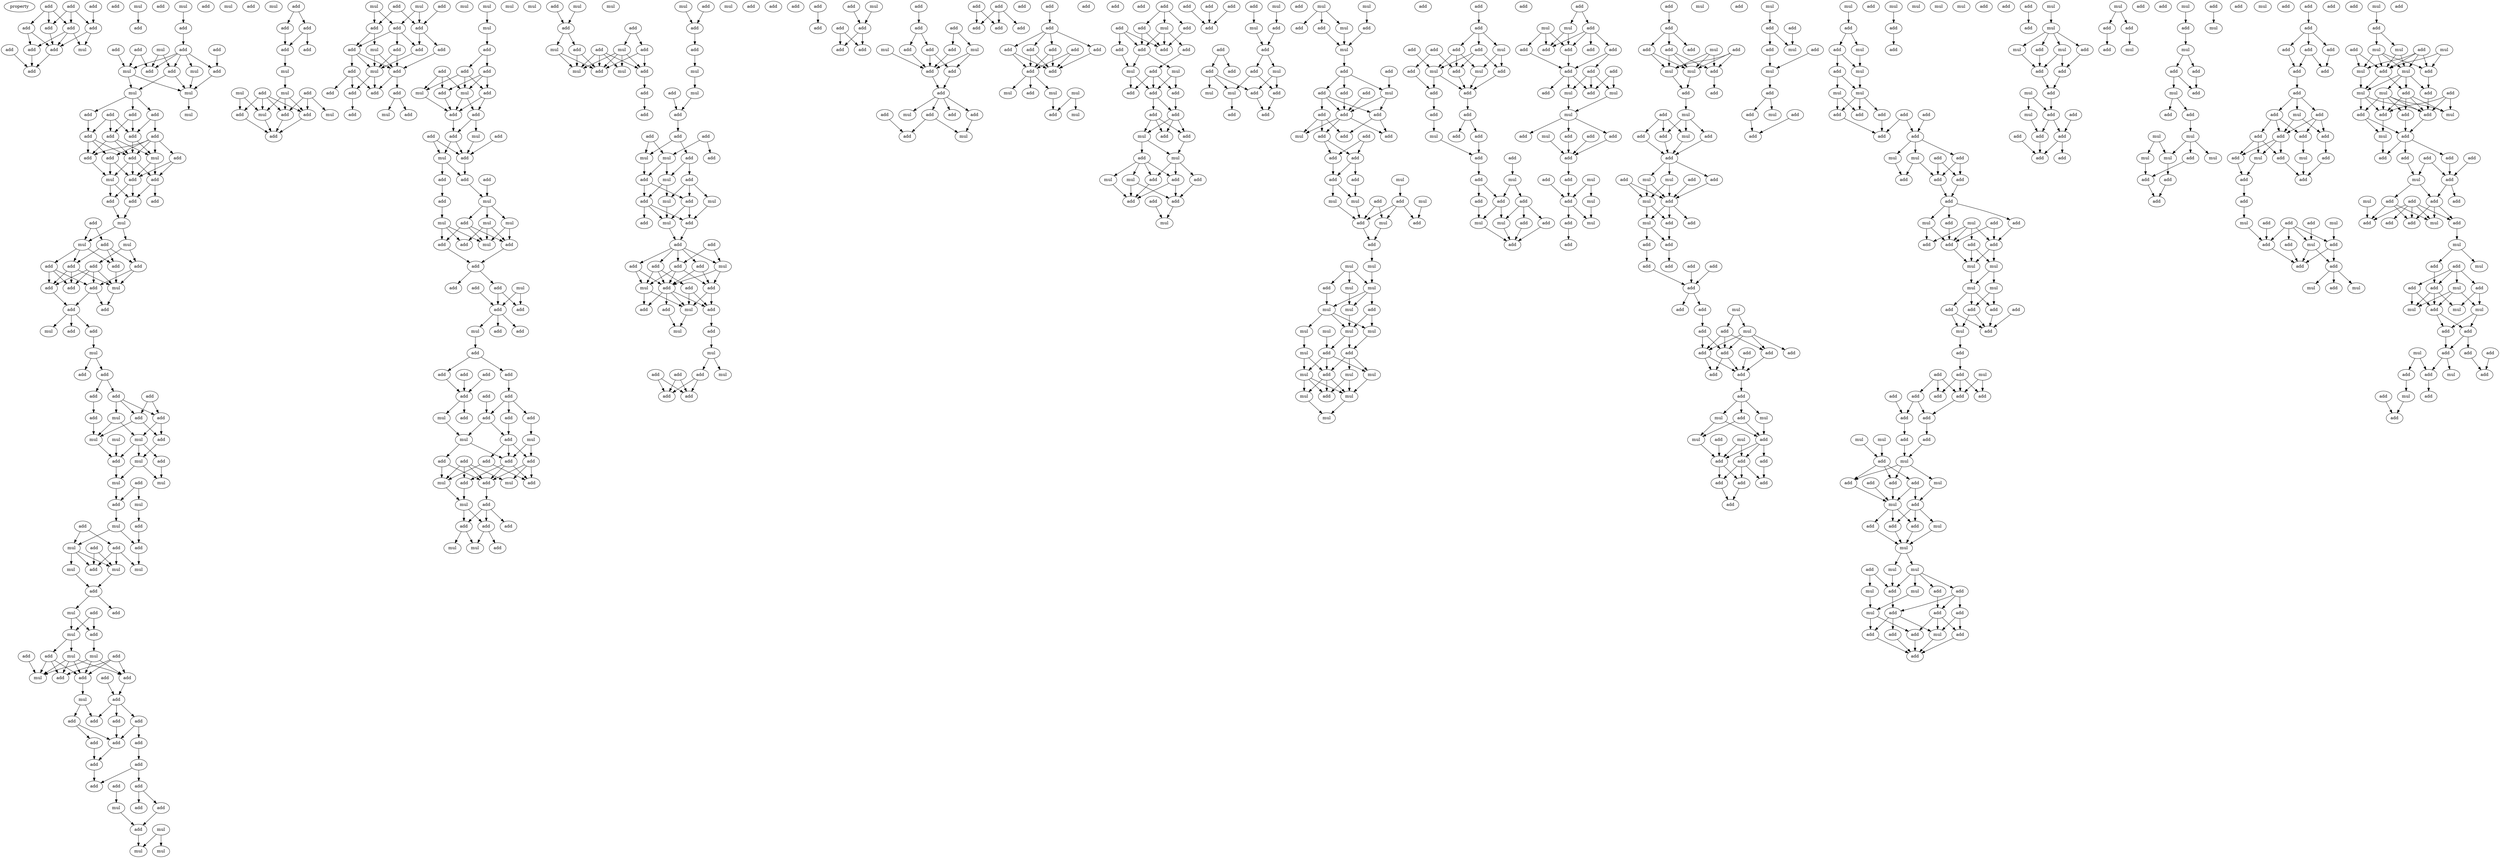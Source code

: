 digraph {
    node [fontcolor=black]
    property [mul=2,lf=1.7]
    0 [ label = add ];
    1 [ label = add ];
    2 [ label = add ];
    3 [ label = add ];
    4 [ label = add ];
    5 [ label = add ];
    6 [ label = add ];
    7 [ label = add ];
    8 [ label = add ];
    9 [ label = add ];
    10 [ label = mul ];
    11 [ label = add ];
    12 [ label = add ];
    13 [ label = mul ];
    14 [ label = add ];
    15 [ label = mul ];
    16 [ label = add ];
    17 [ label = add ];
    18 [ label = add ];
    19 [ label = add ];
    20 [ label = mul ];
    21 [ label = add ];
    22 [ label = add ];
    23 [ label = add ];
    24 [ label = add ];
    25 [ label = add ];
    26 [ label = mul ];
    27 [ label = add ];
    28 [ label = mul ];
    29 [ label = mul ];
    30 [ label = mul ];
    31 [ label = add ];
    32 [ label = mul ];
    33 [ label = add ];
    34 [ label = add ];
    35 [ label = add ];
    36 [ label = add ];
    37 [ label = add ];
    38 [ label = add ];
    39 [ label = add ];
    40 [ label = add ];
    41 [ label = add ];
    42 [ label = mul ];
    43 [ label = add ];
    44 [ label = add ];
    45 [ label = add ];
    46 [ label = add ];
    47 [ label = mul ];
    48 [ label = add ];
    49 [ label = add ];
    50 [ label = add ];
    51 [ label = mul ];
    52 [ label = add ];
    53 [ label = mul ];
    54 [ label = add ];
    55 [ label = mul ];
    56 [ label = add ];
    57 [ label = add ];
    58 [ label = add ];
    59 [ label = add ];
    60 [ label = add ];
    61 [ label = add ];
    62 [ label = add ];
    63 [ label = add ];
    64 [ label = mul ];
    65 [ label = add ];
    66 [ label = add ];
    67 [ label = mul ];
    68 [ label = add ];
    69 [ label = add ];
    70 [ label = mul ];
    71 [ label = add ];
    72 [ label = mul ];
    73 [ label = add ];
    74 [ label = add ];
    75 [ label = add ];
    76 [ label = add ];
    77 [ label = add ];
    78 [ label = mul ];
    79 [ label = add ];
    80 [ label = add ];
    81 [ label = add ];
    82 [ label = mul ];
    83 [ label = add ];
    84 [ label = mul ];
    85 [ label = mul ];
    86 [ label = add ];
    87 [ label = add ];
    88 [ label = mul ];
    89 [ label = mul ];
    90 [ label = mul ];
    91 [ label = add ];
    92 [ label = add ];
    93 [ label = mul ];
    94 [ label = add ];
    95 [ label = add ];
    96 [ label = mul ];
    97 [ label = add ];
    98 [ label = mul ];
    99 [ label = add ];
    100 [ label = add ];
    101 [ label = mul ];
    102 [ label = add ];
    103 [ label = mul ];
    104 [ label = mul ];
    105 [ label = add ];
    106 [ label = mul ];
    107 [ label = add ];
    108 [ label = add ];
    109 [ label = mul ];
    110 [ label = add ];
    111 [ label = mul ];
    112 [ label = add ];
    113 [ label = add ];
    114 [ label = add ];
    115 [ label = mul ];
    116 [ label = mul ];
    117 [ label = add ];
    118 [ label = mul ];
    119 [ label = add ];
    120 [ label = add ];
    121 [ label = add ];
    122 [ label = add ];
    123 [ label = mul ];
    124 [ label = add ];
    125 [ label = add ];
    126 [ label = add ];
    127 [ label = add ];
    128 [ label = add ];
    129 [ label = add ];
    130 [ label = add ];
    131 [ label = add ];
    132 [ label = add ];
    133 [ label = add ];
    134 [ label = add ];
    135 [ label = add ];
    136 [ label = add ];
    137 [ label = mul ];
    138 [ label = add ];
    139 [ label = mul ];
    140 [ label = add ];
    141 [ label = add ];
    142 [ label = mul ];
    143 [ label = mul ];
    144 [ label = add ];
    145 [ label = add ];
    146 [ label = add ];
    147 [ label = add ];
    148 [ label = mul ];
    149 [ label = mul ];
    150 [ label = add ];
    151 [ label = mul ];
    152 [ label = add ];
    153 [ label = mul ];
    154 [ label = add ];
    155 [ label = add ];
    156 [ label = add ];
    157 [ label = mul ];
    158 [ label = add ];
    159 [ label = mul ];
    160 [ label = mul ];
    161 [ label = add ];
    162 [ label = add ];
    163 [ label = mul ];
    164 [ label = add ];
    165 [ label = add ];
    166 [ label = add ];
    167 [ label = add ];
    168 [ label = add ];
    169 [ label = add ];
    170 [ label = mul ];
    171 [ label = add ];
    172 [ label = add ];
    173 [ label = mul ];
    174 [ label = add ];
    175 [ label = add ];
    176 [ label = add ];
    177 [ label = add ];
    178 [ label = add ];
    179 [ label = mul ];
    180 [ label = add ];
    181 [ label = mul ];
    182 [ label = add ];
    183 [ label = mul ];
    184 [ label = add ];
    185 [ label = add ];
    186 [ label = add ];
    187 [ label = add ];
    188 [ label = add ];
    189 [ label = mul ];
    190 [ label = add ];
    191 [ label = mul ];
    192 [ label = add ];
    193 [ label = add ];
    194 [ label = add ];
    195 [ label = add ];
    196 [ label = mul ];
    197 [ label = add ];
    198 [ label = mul ];
    199 [ label = add ];
    200 [ label = add ];
    201 [ label = add ];
    202 [ label = add ];
    203 [ label = mul ];
    204 [ label = add ];
    205 [ label = add ];
    206 [ label = mul ];
    207 [ label = mul ];
    208 [ label = mul ];
    209 [ label = add ];
    210 [ label = add ];
    211 [ label = mul ];
    212 [ label = add ];
    213 [ label = mul ];
    214 [ label = add ];
    215 [ label = add ];
    216 [ label = add ];
    217 [ label = mul ];
    218 [ label = add ];
    219 [ label = add ];
    220 [ label = add ];
    221 [ label = mul ];
    222 [ label = add ];
    223 [ label = add ];
    224 [ label = add ];
    225 [ label = mul ];
    226 [ label = add ];
    227 [ label = add ];
    228 [ label = add ];
    229 [ label = add ];
    230 [ label = add ];
    231 [ label = add ];
    232 [ label = add ];
    233 [ label = add ];
    234 [ label = add ];
    235 [ label = add ];
    236 [ label = mul ];
    237 [ label = add ];
    238 [ label = mul ];
    239 [ label = add ];
    240 [ label = mul ];
    241 [ label = add ];
    242 [ label = add ];
    243 [ label = add ];
    244 [ label = add ];
    245 [ label = add ];
    246 [ label = add ];
    247 [ label = add ];
    248 [ label = add ];
    249 [ label = mul ];
    250 [ label = mul ];
    251 [ label = mul ];
    252 [ label = add ];
    253 [ label = add ];
    254 [ label = add ];
    255 [ label = add ];
    256 [ label = mul ];
    257 [ label = mul ];
    258 [ label = add ];
    259 [ label = add ];
    260 [ label = mul ];
    261 [ label = add ];
    262 [ label = add ];
    263 [ label = mul ];
    264 [ label = add ];
    265 [ label = add ];
    266 [ label = mul ];
    267 [ label = add ];
    268 [ label = mul ];
    269 [ label = add ];
    270 [ label = mul ];
    271 [ label = mul ];
    272 [ label = add ];
    273 [ label = add ];
    274 [ label = add ];
    275 [ label = mul ];
    276 [ label = add ];
    277 [ label = add ];
    278 [ label = mul ];
    279 [ label = add ];
    280 [ label = mul ];
    281 [ label = add ];
    282 [ label = add ];
    283 [ label = add ];
    284 [ label = mul ];
    285 [ label = add ];
    286 [ label = add ];
    287 [ label = add ];
    288 [ label = add ];
    289 [ label = add ];
    290 [ label = mul ];
    291 [ label = add ];
    292 [ label = mul ];
    293 [ label = mul ];
    294 [ label = add ];
    295 [ label = add ];
    296 [ label = mul ];
    297 [ label = add ];
    298 [ label = mul ];
    299 [ label = add ];
    300 [ label = add ];
    301 [ label = add ];
    302 [ label = mul ];
    303 [ label = add ];
    304 [ label = add ];
    305 [ label = add ];
    306 [ label = mul ];
    307 [ label = add ];
    308 [ label = add ];
    309 [ label = add ];
    310 [ label = add ];
    311 [ label = add ];
    312 [ label = mul ];
    313 [ label = add ];
    314 [ label = add ];
    315 [ label = add ];
    316 [ label = add ];
    317 [ label = mul ];
    318 [ label = add ];
    319 [ label = mul ];
    320 [ label = add ];
    321 [ label = mul ];
    322 [ label = add ];
    323 [ label = add ];
    324 [ label = mul ];
    325 [ label = add ];
    326 [ label = add ];
    327 [ label = add ];
    328 [ label = add ];
    329 [ label = add ];
    330 [ label = add ];
    331 [ label = mul ];
    332 [ label = add ];
    333 [ label = add ];
    334 [ label = add ];
    335 [ label = add ];
    336 [ label = add ];
    337 [ label = add ];
    338 [ label = add ];
    339 [ label = mul ];
    340 [ label = mul ];
    341 [ label = add ];
    342 [ label = add ];
    343 [ label = add ];
    344 [ label = add ];
    345 [ label = add ];
    346 [ label = add ];
    347 [ label = add ];
    348 [ label = add ];
    349 [ label = add ];
    350 [ label = add ];
    351 [ label = mul ];
    352 [ label = mul ];
    353 [ label = add ];
    354 [ label = add ];
    355 [ label = add ];
    356 [ label = add ];
    357 [ label = add ];
    358 [ label = add ];
    359 [ label = add ];
    360 [ label = add ];
    361 [ label = add ];
    362 [ label = add ];
    363 [ label = add ];
    364 [ label = add ];
    365 [ label = add ];
    366 [ label = add ];
    367 [ label = add ];
    368 [ label = add ];
    369 [ label = mul ];
    370 [ label = add ];
    371 [ label = mul ];
    372 [ label = mul ];
    373 [ label = add ];
    374 [ label = mul ];
    375 [ label = add ];
    376 [ label = add ];
    377 [ label = add ];
    378 [ label = add ];
    379 [ label = add ];
    380 [ label = add ];
    381 [ label = add ];
    382 [ label = mul ];
    383 [ label = add ];
    384 [ label = add ];
    385 [ label = add ];
    386 [ label = add ];
    387 [ label = mul ];
    388 [ label = add ];
    389 [ label = mul ];
    390 [ label = add ];
    391 [ label = add ];
    392 [ label = add ];
    393 [ label = add ];
    394 [ label = add ];
    395 [ label = add ];
    396 [ label = add ];
    397 [ label = mul ];
    398 [ label = mul ];
    399 [ label = add ];
    400 [ label = mul ];
    401 [ label = add ];
    402 [ label = mul ];
    403 [ label = add ];
    404 [ label = add ];
    405 [ label = add ];
    406 [ label = add ];
    407 [ label = add ];
    408 [ label = mul ];
    409 [ label = add ];
    410 [ label = add ];
    411 [ label = add ];
    412 [ label = add ];
    413 [ label = mul ];
    414 [ label = add ];
    415 [ label = mul ];
    416 [ label = add ];
    417 [ label = add ];
    418 [ label = add ];
    419 [ label = add ];
    420 [ label = add ];
    421 [ label = add ];
    422 [ label = add ];
    423 [ label = mul ];
    424 [ label = mul ];
    425 [ label = mul ];
    426 [ label = add ];
    427 [ label = add ];
    428 [ label = add ];
    429 [ label = add ];
    430 [ label = mul ];
    431 [ label = mul ];
    432 [ label = add ];
    433 [ label = add ];
    434 [ label = add ];
    435 [ label = mul ];
    436 [ label = mul ];
    437 [ label = add ];
    438 [ label = add ];
    439 [ label = add ];
    440 [ label = add ];
    441 [ label = mul ];
    442 [ label = add ];
    443 [ label = add ];
    444 [ label = add ];
    445 [ label = add ];
    446 [ label = add ];
    447 [ label = add ];
    448 [ label = add ];
    449 [ label = add ];
    450 [ label = mul ];
    451 [ label = add ];
    452 [ label = add ];
    453 [ label = mul ];
    454 [ label = add ];
    455 [ label = add ];
    456 [ label = mul ];
    457 [ label = add ];
    458 [ label = mul ];
    459 [ label = add ];
    460 [ label = mul ];
    461 [ label = add ];
    462 [ label = add ];
    463 [ label = mul ];
    464 [ label = add ];
    465 [ label = mul ];
    466 [ label = mul ];
    467 [ label = add ];
    468 [ label = mul ];
    469 [ label = mul ];
    470 [ label = add ];
    471 [ label = mul ];
    472 [ label = mul ];
    473 [ label = mul ];
    474 [ label = mul ];
    475 [ label = mul ];
    476 [ label = mul ];
    477 [ label = add ];
    478 [ label = mul ];
    479 [ label = add ];
    480 [ label = add ];
    481 [ label = mul ];
    482 [ label = mul ];
    483 [ label = mul ];
    484 [ label = add ];
    485 [ label = mul ];
    486 [ label = mul ];
    487 [ label = add ];
    488 [ label = mul ];
    489 [ label = add ];
    490 [ label = add ];
    491 [ label = add ];
    492 [ label = mul ];
    493 [ label = add ];
    494 [ label = add ];
    495 [ label = add ];
    496 [ label = add ];
    497 [ label = mul ];
    498 [ label = add ];
    499 [ label = mul ];
    500 [ label = add ];
    501 [ label = add ];
    502 [ label = add ];
    503 [ label = add ];
    504 [ label = add ];
    505 [ label = add ];
    506 [ label = mul ];
    507 [ label = add ];
    508 [ label = add ];
    509 [ label = add ];
    510 [ label = add ];
    511 [ label = add ];
    512 [ label = mul ];
    513 [ label = add ];
    514 [ label = add ];
    515 [ label = add ];
    516 [ label = mul ];
    517 [ label = add ];
    518 [ label = add ];
    519 [ label = mul ];
    520 [ label = add ];
    521 [ label = add ];
    522 [ label = mul ];
    523 [ label = add ];
    524 [ label = mul ];
    525 [ label = add ];
    526 [ label = add ];
    527 [ label = add ];
    528 [ label = add ];
    529 [ label = add ];
    530 [ label = add ];
    531 [ label = add ];
    532 [ label = add ];
    533 [ label = mul ];
    534 [ label = add ];
    535 [ label = mul ];
    536 [ label = add ];
    537 [ label = mul ];
    538 [ label = mul ];
    539 [ label = add ];
    540 [ label = add ];
    541 [ label = add ];
    542 [ label = add ];
    543 [ label = add ];
    544 [ label = mul ];
    545 [ label = add ];
    546 [ label = add ];
    547 [ label = mul ];
    548 [ label = add ];
    549 [ label = add ];
    550 [ label = mul ];
    551 [ label = add ];
    552 [ label = add ];
    553 [ label = add ];
    554 [ label = add ];
    555 [ label = add ];
    556 [ label = mul ];
    557 [ label = add ];
    558 [ label = add ];
    559 [ label = add ];
    560 [ label = mul ];
    561 [ label = mul ];
    562 [ label = add ];
    563 [ label = add ];
    564 [ label = add ];
    565 [ label = mul ];
    566 [ label = add ];
    567 [ label = add ];
    568 [ label = add ];
    569 [ label = mul ];
    570 [ label = add ];
    571 [ label = add ];
    572 [ label = add ];
    573 [ label = add ];
    574 [ label = mul ];
    575 [ label = mul ];
    576 [ label = mul ];
    577 [ label = add ];
    578 [ label = mul ];
    579 [ label = add ];
    580 [ label = mul ];
    581 [ label = add ];
    582 [ label = add ];
    583 [ label = add ];
    584 [ label = add ];
    585 [ label = add ];
    586 [ label = add ];
    587 [ label = add ];
    588 [ label = add ];
    589 [ label = add ];
    590 [ label = add ];
    591 [ label = mul ];
    592 [ label = add ];
    593 [ label = add ];
    594 [ label = mul ];
    595 [ label = add ];
    596 [ label = add ];
    597 [ label = add ];
    598 [ label = add ];
    599 [ label = add ];
    600 [ label = add ];
    601 [ label = add ];
    602 [ label = add ];
    603 [ label = add ];
    604 [ label = mul ];
    605 [ label = add ];
    606 [ label = mul ];
    607 [ label = add ];
    608 [ label = mul ];
    609 [ label = mul ];
    610 [ label = add ];
    611 [ label = add ];
    612 [ label = add ];
    613 [ label = add ];
    614 [ label = add ];
    615 [ label = add ];
    616 [ label = add ];
    617 [ label = add ];
    618 [ label = mul ];
    619 [ label = add ];
    620 [ label = add ];
    621 [ label = add ];
    622 [ label = mul ];
    623 [ label = add ];
    624 [ label = mul ];
    625 [ label = add ];
    626 [ label = add ];
    627 [ label = mul ];
    628 [ label = mul ];
    629 [ label = add ];
    630 [ label = add ];
    631 [ label = add ];
    632 [ label = mul ];
    633 [ label = add ];
    634 [ label = add ];
    635 [ label = mul ];
    636 [ label = mul ];
    637 [ label = mul ];
    638 [ label = add ];
    639 [ label = add ];
    640 [ label = add ];
    641 [ label = add ];
    642 [ label = add ];
    643 [ label = add ];
    644 [ label = add ];
    645 [ label = add ];
    646 [ label = mul ];
    647 [ label = add ];
    648 [ label = add ];
    649 [ label = mul ];
    650 [ label = add ];
    651 [ label = add ];
    652 [ label = add ];
    653 [ label = add ];
    654 [ label = add ];
    655 [ label = add ];
    656 [ label = mul ];
    657 [ label = add ];
    658 [ label = mul ];
    659 [ label = add ];
    660 [ label = add ];
    661 [ label = add ];
    662 [ label = add ];
    663 [ label = mul ];
    664 [ label = mul ];
    665 [ label = mul ];
    666 [ label = mul ];
    667 [ label = add ];
    668 [ label = add ];
    669 [ label = add ];
    670 [ label = add ];
    671 [ label = mul ];
    672 [ label = add ];
    673 [ label = add ];
    674 [ label = add ];
    675 [ label = mul ];
    676 [ label = add ];
    677 [ label = add ];
    678 [ label = add ];
    679 [ label = add ];
    680 [ label = add ];
    681 [ label = add ];
    682 [ label = add ];
    683 [ label = add ];
    684 [ label = add ];
    685 [ label = mul ];
    686 [ label = add ];
    687 [ label = mul ];
    688 [ label = add ];
    689 [ label = mul ];
    690 [ label = add ];
    691 [ label = add ];
    692 [ label = add ];
    693 [ label = mul ];
    694 [ label = add ];
    695 [ label = add ];
    696 [ label = mul ];
    697 [ label = add ];
    698 [ label = add ];
    699 [ label = add ];
    700 [ label = mul ];
    701 [ label = mul ];
    702 [ label = mul ];
    703 [ label = mul ];
    704 [ label = add ];
    705 [ label = mul ];
    706 [ label = mul ];
    707 [ label = add ];
    708 [ label = add ];
    709 [ label = add ];
    710 [ label = mul ];
    711 [ label = add ];
    712 [ label = add ];
    713 [ label = add ];
    714 [ label = add ];
    715 [ label = add ];
    716 [ label = add ];
    717 [ label = add ];
    718 [ label = mul ];
    719 [ label = add ];
    720 [ label = mul ];
    721 [ label = mul ];
    722 [ label = add ];
    723 [ label = mul ];
    724 [ label = mul ];
    725 [ label = add ];
    726 [ label = add ];
    727 [ label = add ];
    728 [ label = add ];
    729 [ label = add ];
    730 [ label = mul ];
    731 [ label = mul ];
    732 [ label = mul ];
    733 [ label = mul ];
    734 [ label = add ];
    735 [ label = add ];
    736 [ label = add ];
    737 [ label = add ];
    738 [ label = mul ];
    739 [ label = add ];
    740 [ label = mul ];
    741 [ label = add ];
    742 [ label = add ];
    743 [ label = add ];
    744 [ label = add ];
    745 [ label = add ];
    746 [ label = add ];
    747 [ label = add ];
    748 [ label = mul ];
    749 [ label = add ];
    750 [ label = add ];
    751 [ label = add ];
    752 [ label = add ];
    753 [ label = add ];
    754 [ label = mul ];
    755 [ label = mul ];
    756 [ label = add ];
    757 [ label = mul ];
    758 [ label = add ];
    759 [ label = add ];
    760 [ label = add ];
    761 [ label = mul ];
    762 [ label = add ];
    763 [ label = mul ];
    764 [ label = add ];
    765 [ label = add ];
    766 [ label = mul ];
    767 [ label = mul ];
    768 [ label = mul ];
    769 [ label = add ];
    770 [ label = mul ];
    771 [ label = mul ];
    772 [ label = add ];
    773 [ label = add ];
    774 [ label = add ];
    775 [ label = add ];
    776 [ label = mul ];
    777 [ label = add ];
    778 [ label = add ];
    779 [ label = add ];
    780 [ label = add ];
    781 [ label = add ];
    782 [ label = add ];
    783 [ label = add ];
    784 [ label = add ];
    785 [ label = add ];
    786 [ label = add ];
    787 [ label = mul ];
    788 [ label = add ];
    789 [ label = add ];
    790 [ label = add ];
    791 [ label = add ];
    792 [ label = add ];
    793 [ label = add ];
    794 [ label = add ];
    795 [ label = mul ];
    796 [ label = add ];
    797 [ label = mul ];
    798 [ label = add ];
    799 [ label = add ];
    800 [ label = add ];
    801 [ label = add ];
    802 [ label = add ];
    803 [ label = add ];
    804 [ label = mul ];
    805 [ label = add ];
    806 [ label = mul ];
    807 [ label = add ];
    808 [ label = add ];
    809 [ label = add ];
    810 [ label = mul ];
    811 [ label = add ];
    812 [ label = add ];
    813 [ label = add ];
    814 [ label = mul ];
    815 [ label = add ];
    816 [ label = mul ];
    817 [ label = mul ];
    818 [ label = add ];
    819 [ label = mul ];
    820 [ label = mul ];
    821 [ label = add ];
    822 [ label = mul ];
    823 [ label = add ];
    824 [ label = add ];
    825 [ label = mul ];
    826 [ label = mul ];
    827 [ label = add ];
    828 [ label = add ];
    829 [ label = add ];
    830 [ label = mul ];
    831 [ label = mul ];
    832 [ label = add ];
    833 [ label = add ];
    834 [ label = add ];
    835 [ label = mul ];
    836 [ label = add ];
    837 [ label = add ];
    838 [ label = add ];
    839 [ label = mul ];
    840 [ label = add ];
    841 [ label = add ];
    842 [ label = add ];
    843 [ label = add ];
    844 [ label = add ];
    845 [ label = mul ];
    846 [ label = add ];
    847 [ label = add ];
    848 [ label = mul ];
    849 [ label = add ];
    850 [ label = add ];
    851 [ label = add ];
    852 [ label = add ];
    853 [ label = add ];
    854 [ label = add ];
    855 [ label = mul ];
    856 [ label = add ];
    857 [ label = add ];
    858 [ label = mul ];
    859 [ label = add ];
    860 [ label = mul ];
    861 [ label = add ];
    862 [ label = add ];
    863 [ label = add ];
    864 [ label = add ];
    865 [ label = mul ];
    866 [ label = mul ];
    867 [ label = mul ];
    868 [ label = add ];
    869 [ label = mul ];
    870 [ label = add ];
    871 [ label = add ];
    872 [ label = mul ];
    873 [ label = add ];
    874 [ label = add ];
    875 [ label = add ];
    876 [ label = add ];
    877 [ label = add ];
    878 [ label = add ];
    879 [ label = mul ];
    880 [ label = add ];
    881 [ label = mul ];
    882 [ label = add ];
    883 [ label = add ];
    0 -> 4 [ name = 0 ];
    0 -> 5 [ name = 1 ];
    0 -> 6 [ name = 2 ];
    1 -> 5 [ name = 3 ];
    2 -> 4 [ name = 4 ];
    2 -> 6 [ name = 5 ];
    2 -> 7 [ name = 6 ];
    4 -> 11 [ name = 7 ];
    5 -> 10 [ name = 8 ];
    5 -> 11 [ name = 9 ];
    6 -> 9 [ name = 10 ];
    6 -> 10 [ name = 11 ];
    6 -> 11 [ name = 12 ];
    7 -> 9 [ name = 13 ];
    7 -> 11 [ name = 14 ];
    8 -> 12 [ name = 15 ];
    9 -> 12 [ name = 16 ];
    11 -> 12 [ name = 17 ];
    13 -> 17 [ name = 18 ];
    15 -> 18 [ name = 19 ];
    18 -> 19 [ name = 20 ];
    19 -> 24 [ name = 21 ];
    19 -> 25 [ name = 22 ];
    19 -> 26 [ name = 23 ];
    19 -> 27 [ name = 24 ];
    19 -> 28 [ name = 25 ];
    20 -> 24 [ name = 26 ];
    20 -> 27 [ name = 27 ];
    21 -> 25 [ name = 28 ];
    22 -> 27 [ name = 29 ];
    22 -> 28 [ name = 30 ];
    23 -> 28 [ name = 31 ];
    24 -> 29 [ name = 32 ];
    24 -> 30 [ name = 33 ];
    25 -> 30 [ name = 34 ];
    26 -> 30 [ name = 35 ];
    28 -> 29 [ name = 36 ];
    28 -> 30 [ name = 37 ];
    29 -> 33 [ name = 38 ];
    29 -> 34 [ name = 39 ];
    29 -> 35 [ name = 40 ];
    30 -> 32 [ name = 41 ];
    31 -> 36 [ name = 42 ];
    31 -> 38 [ name = 43 ];
    31 -> 39 [ name = 44 ];
    33 -> 36 [ name = 45 ];
    33 -> 38 [ name = 46 ];
    34 -> 39 [ name = 47 ];
    35 -> 36 [ name = 48 ];
    35 -> 37 [ name = 49 ];
    36 -> 41 [ name = 50 ];
    36 -> 42 [ name = 51 ];
    37 -> 40 [ name = 52 ];
    37 -> 41 [ name = 53 ];
    37 -> 42 [ name = 54 ];
    37 -> 43 [ name = 55 ];
    37 -> 44 [ name = 56 ];
    38 -> 40 [ name = 57 ];
    38 -> 41 [ name = 58 ];
    38 -> 42 [ name = 59 ];
    39 -> 40 [ name = 60 ];
    39 -> 41 [ name = 61 ];
    39 -> 43 [ name = 62 ];
    40 -> 47 [ name = 63 ];
    41 -> 45 [ name = 64 ];
    41 -> 46 [ name = 65 ];
    41 -> 47 [ name = 66 ];
    42 -> 45 [ name = 67 ];
    42 -> 46 [ name = 68 ];
    43 -> 46 [ name = 69 ];
    43 -> 47 [ name = 70 ];
    44 -> 45 [ name = 71 ];
    44 -> 46 [ name = 72 ];
    45 -> 48 [ name = 73 ];
    45 -> 49 [ name = 74 ];
    46 -> 48 [ name = 75 ];
    46 -> 50 [ name = 76 ];
    47 -> 48 [ name = 77 ];
    47 -> 50 [ name = 78 ];
    48 -> 51 [ name = 79 ];
    50 -> 51 [ name = 80 ];
    51 -> 53 [ name = 81 ];
    51 -> 55 [ name = 82 ];
    52 -> 54 [ name = 83 ];
    52 -> 55 [ name = 84 ];
    53 -> 56 [ name = 85 ];
    53 -> 60 [ name = 86 ];
    54 -> 57 [ name = 87 ];
    54 -> 58 [ name = 88 ];
    54 -> 60 [ name = 89 ];
    55 -> 57 [ name = 90 ];
    55 -> 58 [ name = 91 ];
    55 -> 59 [ name = 92 ];
    56 -> 61 [ name = 93 ];
    56 -> 62 [ name = 94 ];
    56 -> 63 [ name = 95 ];
    56 -> 64 [ name = 96 ];
    57 -> 64 [ name = 97 ];
    58 -> 61 [ name = 98 ];
    58 -> 62 [ name = 99 ];
    58 -> 64 [ name = 100 ];
    59 -> 61 [ name = 101 ];
    59 -> 62 [ name = 102 ];
    59 -> 63 [ name = 103 ];
    60 -> 63 [ name = 104 ];
    60 -> 64 [ name = 105 ];
    61 -> 66 [ name = 106 ];
    63 -> 65 [ name = 107 ];
    63 -> 66 [ name = 108 ];
    64 -> 65 [ name = 109 ];
    66 -> 67 [ name = 110 ];
    66 -> 68 [ name = 111 ];
    66 -> 69 [ name = 112 ];
    69 -> 72 [ name = 113 ];
    72 -> 73 [ name = 114 ];
    72 -> 74 [ name = 115 ];
    74 -> 76 [ name = 116 ];
    74 -> 77 [ name = 117 ];
    75 -> 79 [ name = 118 ];
    75 -> 80 [ name = 119 ];
    76 -> 81 [ name = 120 ];
    77 -> 78 [ name = 121 ];
    77 -> 79 [ name = 122 ];
    77 -> 80 [ name = 123 ];
    78 -> 82 [ name = 124 ];
    78 -> 85 [ name = 125 ];
    79 -> 82 [ name = 126 ];
    79 -> 83 [ name = 127 ];
    80 -> 83 [ name = 128 ];
    80 -> 85 [ name = 129 ];
    81 -> 82 [ name = 130 ];
    82 -> 87 [ name = 131 ];
    83 -> 88 [ name = 132 ];
    84 -> 87 [ name = 133 ];
    85 -> 86 [ name = 134 ];
    85 -> 87 [ name = 135 ];
    85 -> 88 [ name = 136 ];
    86 -> 90 [ name = 137 ];
    87 -> 89 [ name = 138 ];
    88 -> 89 [ name = 139 ];
    88 -> 90 [ name = 140 ];
    89 -> 92 [ name = 141 ];
    91 -> 92 [ name = 142 ];
    91 -> 93 [ name = 143 ];
    92 -> 96 [ name = 144 ];
    93 -> 94 [ name = 145 ];
    94 -> 99 [ name = 146 ];
    95 -> 97 [ name = 147 ];
    95 -> 98 [ name = 148 ];
    96 -> 98 [ name = 149 ];
    96 -> 99 [ name = 150 ];
    97 -> 102 [ name = 151 ];
    97 -> 103 [ name = 152 ];
    97 -> 104 [ name = 153 ];
    98 -> 101 [ name = 154 ];
    98 -> 102 [ name = 155 ];
    98 -> 104 [ name = 156 ];
    99 -> 103 [ name = 157 ];
    100 -> 102 [ name = 158 ];
    100 -> 104 [ name = 159 ];
    101 -> 105 [ name = 160 ];
    104 -> 105 [ name = 161 ];
    105 -> 106 [ name = 162 ];
    105 -> 107 [ name = 163 ];
    106 -> 110 [ name = 164 ];
    106 -> 111 [ name = 165 ];
    108 -> 110 [ name = 166 ];
    108 -> 111 [ name = 167 ];
    110 -> 116 [ name = 168 ];
    111 -> 112 [ name = 169 ];
    111 -> 115 [ name = 170 ];
    112 -> 118 [ name = 171 ];
    112 -> 119 [ name = 172 ];
    112 -> 121 [ name = 173 ];
    113 -> 119 [ name = 174 ];
    113 -> 120 [ name = 175 ];
    113 -> 121 [ name = 176 ];
    114 -> 118 [ name = 177 ];
    115 -> 118 [ name = 178 ];
    115 -> 119 [ name = 179 ];
    115 -> 120 [ name = 180 ];
    115 -> 121 [ name = 181 ];
    116 -> 118 [ name = 182 ];
    116 -> 120 [ name = 183 ];
    116 -> 121 [ name = 184 ];
    117 -> 122 [ name = 185 ];
    120 -> 122 [ name = 186 ];
    121 -> 123 [ name = 187 ];
    122 -> 124 [ name = 188 ];
    122 -> 125 [ name = 189 ];
    122 -> 127 [ name = 190 ];
    123 -> 124 [ name = 191 ];
    123 -> 126 [ name = 192 ];
    125 -> 128 [ name = 193 ];
    125 -> 129 [ name = 194 ];
    126 -> 128 [ name = 195 ];
    126 -> 130 [ name = 196 ];
    127 -> 128 [ name = 197 ];
    128 -> 132 [ name = 198 ];
    129 -> 131 [ name = 199 ];
    130 -> 132 [ name = 200 ];
    131 -> 134 [ name = 201 ];
    131 -> 135 [ name = 202 ];
    132 -> 134 [ name = 203 ];
    133 -> 137 [ name = 204 ];
    135 -> 136 [ name = 205 ];
    135 -> 138 [ name = 206 ];
    137 -> 140 [ name = 207 ];
    138 -> 140 [ name = 208 ];
    139 -> 142 [ name = 209 ];
    139 -> 143 [ name = 210 ];
    140 -> 143 [ name = 211 ];
    141 -> 144 [ name = 212 ];
    141 -> 145 [ name = 213 ];
    144 -> 146 [ name = 214 ];
    145 -> 146 [ name = 215 ];
    145 -> 147 [ name = 216 ];
    146 -> 148 [ name = 217 ];
    148 -> 149 [ name = 218 ];
    149 -> 153 [ name = 219 ];
    149 -> 155 [ name = 220 ];
    149 -> 156 [ name = 221 ];
    150 -> 153 [ name = 222 ];
    150 -> 154 [ name = 223 ];
    150 -> 155 [ name = 224 ];
    150 -> 156 [ name = 225 ];
    151 -> 153 [ name = 226 ];
    151 -> 154 [ name = 227 ];
    152 -> 155 [ name = 228 ];
    152 -> 156 [ name = 229 ];
    152 -> 157 [ name = 230 ];
    153 -> 158 [ name = 231 ];
    154 -> 158 [ name = 232 ];
    155 -> 158 [ name = 233 ];
    156 -> 158 [ name = 234 ];
    159 -> 164 [ name = 235 ];
    159 -> 166 [ name = 236 ];
    161 -> 166 [ name = 237 ];
    162 -> 165 [ name = 238 ];
    162 -> 166 [ name = 239 ];
    163 -> 164 [ name = 240 ];
    163 -> 165 [ name = 241 ];
    164 -> 168 [ name = 242 ];
    164 -> 169 [ name = 243 ];
    164 -> 171 [ name = 244 ];
    165 -> 169 [ name = 245 ];
    165 -> 170 [ name = 246 ];
    166 -> 167 [ name = 247 ];
    166 -> 168 [ name = 248 ];
    167 -> 174 [ name = 249 ];
    168 -> 173 [ name = 250 ];
    169 -> 172 [ name = 251 ];
    169 -> 173 [ name = 252 ];
    169 -> 174 [ name = 253 ];
    170 -> 173 [ name = 254 ];
    170 -> 174 [ name = 255 ];
    171 -> 173 [ name = 256 ];
    171 -> 174 [ name = 257 ];
    172 -> 175 [ name = 258 ];
    172 -> 176 [ name = 259 ];
    172 -> 177 [ name = 260 ];
    173 -> 176 [ name = 261 ];
    173 -> 177 [ name = 262 ];
    174 -> 177 [ name = 263 ];
    174 -> 178 [ name = 264 ];
    176 -> 180 [ name = 265 ];
    178 -> 179 [ name = 266 ];
    178 -> 182 [ name = 267 ];
    181 -> 183 [ name = 268 ];
    183 -> 184 [ name = 269 ];
    184 -> 185 [ name = 270 ];
    184 -> 186 [ name = 271 ];
    185 -> 188 [ name = 272 ];
    185 -> 189 [ name = 273 ];
    185 -> 191 [ name = 274 ];
    186 -> 188 [ name = 275 ];
    186 -> 189 [ name = 276 ];
    186 -> 190 [ name = 277 ];
    187 -> 189 [ name = 278 ];
    187 -> 190 [ name = 279 ];
    187 -> 191 [ name = 280 ];
    188 -> 192 [ name = 281 ];
    188 -> 193 [ name = 282 ];
    189 -> 192 [ name = 283 ];
    189 -> 193 [ name = 284 ];
    190 -> 192 [ name = 285 ];
    191 -> 192 [ name = 286 ];
    192 -> 197 [ name = 287 ];
    193 -> 196 [ name = 288 ];
    193 -> 197 [ name = 289 ];
    194 -> 199 [ name = 290 ];
    195 -> 198 [ name = 291 ];
    195 -> 199 [ name = 292 ];
    196 -> 199 [ name = 293 ];
    197 -> 198 [ name = 294 ];
    197 -> 199 [ name = 295 ];
    198 -> 201 [ name = 296 ];
    198 -> 202 [ name = 297 ];
    199 -> 202 [ name = 298 ];
    200 -> 203 [ name = 299 ];
    201 -> 204 [ name = 300 ];
    202 -> 203 [ name = 301 ];
    203 -> 205 [ name = 302 ];
    203 -> 206 [ name = 303 ];
    203 -> 207 [ name = 304 ];
    204 -> 208 [ name = 305 ];
    205 -> 209 [ name = 306 ];
    205 -> 211 [ name = 307 ];
    205 -> 212 [ name = 308 ];
    206 -> 209 [ name = 309 ];
    206 -> 211 [ name = 310 ];
    207 -> 209 [ name = 311 ];
    207 -> 210 [ name = 312 ];
    207 -> 211 [ name = 313 ];
    208 -> 210 [ name = 314 ];
    208 -> 211 [ name = 315 ];
    208 -> 212 [ name = 316 ];
    209 -> 214 [ name = 317 ];
    212 -> 214 [ name = 318 ];
    214 -> 216 [ name = 319 ];
    214 -> 218 [ name = 320 ];
    215 -> 219 [ name = 321 ];
    217 -> 219 [ name = 322 ];
    217 -> 220 [ name = 323 ];
    218 -> 219 [ name = 324 ];
    218 -> 220 [ name = 325 ];
    219 -> 221 [ name = 326 ];
    219 -> 222 [ name = 327 ];
    219 -> 223 [ name = 328 ];
    221 -> 224 [ name = 329 ];
    224 -> 226 [ name = 330 ];
    224 -> 229 [ name = 331 ];
    226 -> 230 [ name = 332 ];
    227 -> 230 [ name = 333 ];
    228 -> 230 [ name = 334 ];
    229 -> 232 [ name = 335 ];
    230 -> 235 [ name = 336 ];
    230 -> 236 [ name = 337 ];
    231 -> 233 [ name = 338 ];
    232 -> 233 [ name = 339 ];
    232 -> 234 [ name = 340 ];
    232 -> 237 [ name = 341 ];
    233 -> 239 [ name = 342 ];
    233 -> 240 [ name = 343 ];
    234 -> 239 [ name = 344 ];
    236 -> 240 [ name = 345 ];
    237 -> 238 [ name = 346 ];
    238 -> 241 [ name = 347 ];
    238 -> 245 [ name = 348 ];
    239 -> 241 [ name = 349 ];
    239 -> 242 [ name = 350 ];
    239 -> 245 [ name = 351 ];
    240 -> 241 [ name = 352 ];
    240 -> 243 [ name = 353 ];
    241 -> 246 [ name = 354 ];
    241 -> 247 [ name = 355 ];
    241 -> 248 [ name = 356 ];
    242 -> 246 [ name = 357 ];
    242 -> 249 [ name = 358 ];
    243 -> 247 [ name = 359 ];
    243 -> 249 [ name = 360 ];
    244 -> 247 [ name = 361 ];
    244 -> 248 [ name = 362 ];
    244 -> 249 [ name = 363 ];
    244 -> 250 [ name = 364 ];
    245 -> 246 [ name = 365 ];
    245 -> 247 [ name = 366 ];
    245 -> 250 [ name = 367 ];
    247 -> 252 [ name = 368 ];
    248 -> 251 [ name = 369 ];
    249 -> 251 [ name = 370 ];
    251 -> 253 [ name = 371 ];
    251 -> 254 [ name = 372 ];
    252 -> 253 [ name = 373 ];
    252 -> 254 [ name = 374 ];
    252 -> 255 [ name = 375 ];
    253 -> 256 [ name = 376 ];
    253 -> 257 [ name = 377 ];
    254 -> 256 [ name = 378 ];
    254 -> 258 [ name = 379 ];
    259 -> 261 [ name = 380 ];
    260 -> 261 [ name = 381 ];
    261 -> 263 [ name = 382 ];
    261 -> 267 [ name = 383 ];
    262 -> 264 [ name = 384 ];
    262 -> 266 [ name = 385 ];
    263 -> 268 [ name = 386 ];
    263 -> 269 [ name = 387 ];
    264 -> 269 [ name = 388 ];
    264 -> 272 [ name = 389 ];
    265 -> 268 [ name = 390 ];
    265 -> 269 [ name = 391 ];
    265 -> 271 [ name = 392 ];
    265 -> 272 [ name = 393 ];
    266 -> 268 [ name = 394 ];
    266 -> 269 [ name = 395 ];
    266 -> 271 [ name = 396 ];
    266 -> 272 [ name = 397 ];
    267 -> 268 [ name = 398 ];
    267 -> 269 [ name = 399 ];
    272 -> 273 [ name = 400 ];
    273 -> 274 [ name = 401 ];
    275 -> 277 [ name = 402 ];
    276 -> 277 [ name = 403 ];
    277 -> 279 [ name = 404 ];
    279 -> 280 [ name = 405 ];
    280 -> 284 [ name = 406 ];
    281 -> 285 [ name = 407 ];
    284 -> 285 [ name = 408 ];
    285 -> 287 [ name = 409 ];
    286 -> 289 [ name = 410 ];
    286 -> 292 [ name = 411 ];
    287 -> 290 [ name = 412 ];
    287 -> 291 [ name = 413 ];
    288 -> 290 [ name = 414 ];
    288 -> 292 [ name = 415 ];
    290 -> 294 [ name = 416 ];
    291 -> 293 [ name = 417 ];
    291 -> 295 [ name = 418 ];
    292 -> 293 [ name = 419 ];
    292 -> 294 [ name = 420 ];
    293 -> 296 [ name = 421 ];
    293 -> 299 [ name = 422 ];
    294 -> 297 [ name = 423 ];
    294 -> 299 [ name = 424 ];
    295 -> 296 [ name = 425 ];
    295 -> 297 [ name = 426 ];
    295 -> 298 [ name = 427 ];
    296 -> 302 [ name = 428 ];
    297 -> 301 [ name = 429 ];
    297 -> 302 [ name = 430 ];
    298 -> 301 [ name = 431 ];
    299 -> 300 [ name = 432 ];
    299 -> 301 [ name = 433 ];
    299 -> 302 [ name = 434 ];
    301 -> 304 [ name = 435 ];
    302 -> 304 [ name = 436 ];
    303 -> 306 [ name = 437 ];
    303 -> 308 [ name = 438 ];
    304 -> 305 [ name = 439 ];
    304 -> 306 [ name = 440 ];
    304 -> 307 [ name = 441 ];
    304 -> 308 [ name = 442 ];
    304 -> 309 [ name = 443 ];
    305 -> 311 [ name = 444 ];
    305 -> 312 [ name = 445 ];
    306 -> 310 [ name = 446 ];
    306 -> 311 [ name = 447 ];
    307 -> 310 [ name = 448 ];
    307 -> 311 [ name = 449 ];
    308 -> 310 [ name = 450 ];
    308 -> 311 [ name = 451 ];
    308 -> 312 [ name = 452 ];
    309 -> 311 [ name = 453 ];
    309 -> 312 [ name = 454 ];
    309 -> 313 [ name = 455 ];
    310 -> 314 [ name = 456 ];
    310 -> 317 [ name = 457 ];
    311 -> 314 [ name = 458 ];
    311 -> 315 [ name = 459 ];
    311 -> 317 [ name = 460 ];
    311 -> 318 [ name = 461 ];
    312 -> 315 [ name = 462 ];
    312 -> 317 [ name = 463 ];
    313 -> 314 [ name = 464 ];
    313 -> 317 [ name = 465 ];
    314 -> 320 [ name = 466 ];
    317 -> 319 [ name = 467 ];
    318 -> 319 [ name = 468 ];
    320 -> 321 [ name = 469 ];
    321 -> 322 [ name = 470 ];
    321 -> 324 [ name = 471 ];
    322 -> 326 [ name = 472 ];
    322 -> 327 [ name = 473 ];
    323 -> 326 [ name = 474 ];
    323 -> 327 [ name = 475 ];
    325 -> 326 [ name = 476 ];
    325 -> 327 [ name = 477 ];
    328 -> 329 [ name = 478 ];
    330 -> 333 [ name = 479 ];
    331 -> 333 [ name = 480 ];
    332 -> 334 [ name = 481 ];
    332 -> 335 [ name = 482 ];
    333 -> 334 [ name = 483 ];
    333 -> 335 [ name = 484 ];
    336 -> 337 [ name = 485 ];
    337 -> 341 [ name = 486 ];
    337 -> 343 [ name = 487 ];
    338 -> 340 [ name = 488 ];
    338 -> 342 [ name = 489 ];
    339 -> 344 [ name = 490 ];
    340 -> 344 [ name = 491 ];
    340 -> 345 [ name = 492 ];
    341 -> 344 [ name = 493 ];
    342 -> 344 [ name = 494 ];
    343 -> 344 [ name = 495 ];
    343 -> 345 [ name = 496 ];
    344 -> 346 [ name = 497 ];
    345 -> 346 [ name = 498 ];
    346 -> 347 [ name = 499 ];
    346 -> 349 [ name = 500 ];
    346 -> 350 [ name = 501 ];
    346 -> 351 [ name = 502 ];
    347 -> 352 [ name = 503 ];
    347 -> 353 [ name = 504 ];
    348 -> 353 [ name = 505 ];
    349 -> 352 [ name = 506 ];
    354 -> 356 [ name = 507 ];
    354 -> 357 [ name = 508 ];
    355 -> 356 [ name = 509 ];
    355 -> 357 [ name = 510 ];
    355 -> 360 [ name = 511 ];
    359 -> 361 [ name = 512 ];
    361 -> 363 [ name = 513 ];
    361 -> 364 [ name = 514 ];
    361 -> 365 [ name = 515 ];
    361 -> 366 [ name = 516 ];
    362 -> 367 [ name = 517 ];
    362 -> 368 [ name = 518 ];
    363 -> 367 [ name = 519 ];
    363 -> 368 [ name = 520 ];
    364 -> 367 [ name = 521 ];
    364 -> 368 [ name = 522 ];
    365 -> 367 [ name = 523 ];
    366 -> 367 [ name = 524 ];
    366 -> 368 [ name = 525 ];
    368 -> 369 [ name = 526 ];
    368 -> 370 [ name = 527 ];
    368 -> 372 [ name = 528 ];
    371 -> 374 [ name = 529 ];
    371 -> 375 [ name = 530 ];
    372 -> 375 [ name = 531 ];
    378 -> 379 [ name = 532 ];
    378 -> 381 [ name = 533 ];
    378 -> 382 [ name = 534 ];
    379 -> 385 [ name = 535 ];
    380 -> 384 [ name = 536 ];
    380 -> 385 [ name = 537 ];
    380 -> 386 [ name = 538 ];
    381 -> 385 [ name = 539 ];
    381 -> 386 [ name = 540 ];
    382 -> 383 [ name = 541 ];
    382 -> 385 [ name = 542 ];
    382 -> 386 [ name = 543 ];
    383 -> 388 [ name = 544 ];
    384 -> 389 [ name = 545 ];
    386 -> 387 [ name = 546 ];
    386 -> 389 [ name = 547 ];
    387 -> 391 [ name = 548 ];
    387 -> 392 [ name = 549 ];
    388 -> 390 [ name = 550 ];
    388 -> 391 [ name = 551 ];
    388 -> 392 [ name = 552 ];
    389 -> 390 [ name = 553 ];
    389 -> 392 [ name = 554 ];
    391 -> 393 [ name = 555 ];
    392 -> 393 [ name = 556 ];
    392 -> 394 [ name = 557 ];
    393 -> 395 [ name = 558 ];
    393 -> 396 [ name = 559 ];
    393 -> 397 [ name = 560 ];
    394 -> 395 [ name = 561 ];
    394 -> 396 [ name = 562 ];
    394 -> 397 [ name = 563 ];
    395 -> 398 [ name = 564 ];
    397 -> 398 [ name = 565 ];
    397 -> 399 [ name = 566 ];
    398 -> 401 [ name = 567 ];
    398 -> 403 [ name = 568 ];
    398 -> 404 [ name = 569 ];
    399 -> 400 [ name = 570 ];
    399 -> 401 [ name = 571 ];
    399 -> 402 [ name = 572 ];
    399 -> 404 [ name = 573 ];
    400 -> 406 [ name = 574 ];
    401 -> 406 [ name = 575 ];
    402 -> 405 [ name = 576 ];
    402 -> 406 [ name = 577 ];
    403 -> 405 [ name = 578 ];
    404 -> 405 [ name = 579 ];
    404 -> 406 [ name = 580 ];
    405 -> 408 [ name = 581 ];
    407 -> 408 [ name = 582 ];
    409 -> 412 [ name = 583 ];
    410 -> 412 [ name = 584 ];
    411 -> 412 [ name = 585 ];
    413 -> 417 [ name = 586 ];
    414 -> 415 [ name = 587 ];
    415 -> 418 [ name = 588 ];
    417 -> 418 [ name = 589 ];
    418 -> 422 [ name = 590 ];
    418 -> 423 [ name = 591 ];
    419 -> 420 [ name = 592 ];
    419 -> 421 [ name = 593 ];
    420 -> 424 [ name = 594 ];
    420 -> 425 [ name = 595 ];
    420 -> 426 [ name = 596 ];
    422 -> 424 [ name = 597 ];
    422 -> 427 [ name = 598 ];
    423 -> 426 [ name = 599 ];
    423 -> 427 [ name = 600 ];
    424 -> 429 [ name = 601 ];
    426 -> 428 [ name = 602 ];
    427 -> 428 [ name = 603 ];
    430 -> 433 [ name = 604 ];
    431 -> 432 [ name = 605 ];
    431 -> 434 [ name = 606 ];
    431 -> 435 [ name = 607 ];
    433 -> 436 [ name = 608 ];
    434 -> 436 [ name = 609 ];
    435 -> 436 [ name = 610 ];
    436 -> 437 [ name = 611 ];
    437 -> 439 [ name = 612 ];
    437 -> 441 [ name = 613 ];
    437 -> 442 [ name = 614 ];
    438 -> 441 [ name = 615 ];
    439 -> 445 [ name = 616 ];
    440 -> 445 [ name = 617 ];
    441 -> 444 [ name = 618 ];
    441 -> 445 [ name = 619 ];
    442 -> 443 [ name = 620 ];
    442 -> 444 [ name = 621 ];
    442 -> 445 [ name = 622 ];
    443 -> 446 [ name = 623 ];
    443 -> 447 [ name = 624 ];
    443 -> 450 [ name = 625 ];
    444 -> 446 [ name = 626 ];
    444 -> 448 [ name = 627 ];
    445 -> 447 [ name = 628 ];
    445 -> 448 [ name = 629 ];
    445 -> 450 [ name = 630 ];
    447 -> 451 [ name = 631 ];
    447 -> 452 [ name = 632 ];
    449 -> 451 [ name = 633 ];
    449 -> 452 [ name = 634 ];
    451 -> 454 [ name = 635 ];
    451 -> 455 [ name = 636 ];
    452 -> 455 [ name = 637 ];
    453 -> 457 [ name = 638 ];
    454 -> 456 [ name = 639 ];
    455 -> 456 [ name = 640 ];
    455 -> 460 [ name = 641 ];
    456 -> 462 [ name = 642 ];
    457 -> 461 [ name = 643 ];
    457 -> 462 [ name = 644 ];
    457 -> 463 [ name = 645 ];
    458 -> 461 [ name = 646 ];
    459 -> 462 [ name = 647 ];
    459 -> 463 [ name = 648 ];
    460 -> 462 [ name = 649 ];
    462 -> 464 [ name = 650 ];
    463 -> 464 [ name = 651 ];
    464 -> 465 [ name = 652 ];
    465 -> 468 [ name = 653 ];
    466 -> 467 [ name = 654 ];
    466 -> 468 [ name = 655 ];
    466 -> 469 [ name = 656 ];
    467 -> 471 [ name = 657 ];
    468 -> 470 [ name = 658 ];
    468 -> 471 [ name = 659 ];
    468 -> 472 [ name = 660 ];
    469 -> 472 [ name = 661 ];
    470 -> 473 [ name = 662 ];
    470 -> 474 [ name = 663 ];
    471 -> 473 [ name = 664 ];
    471 -> 474 [ name = 665 ];
    471 -> 475 [ name = 666 ];
    472 -> 473 [ name = 667 ];
    473 -> 479 [ name = 668 ];
    473 -> 480 [ name = 669 ];
    474 -> 480 [ name = 670 ];
    475 -> 478 [ name = 671 ];
    476 -> 479 [ name = 672 ];
    478 -> 481 [ name = 673 ];
    478 -> 484 [ name = 674 ];
    479 -> 481 [ name = 675 ];
    479 -> 482 [ name = 676 ];
    479 -> 484 [ name = 677 ];
    480 -> 482 [ name = 678 ];
    480 -> 483 [ name = 679 ];
    480 -> 484 [ name = 680 ];
    481 -> 485 [ name = 681 ];
    481 -> 486 [ name = 682 ];
    481 -> 487 [ name = 683 ];
    482 -> 486 [ name = 684 ];
    483 -> 486 [ name = 685 ];
    483 -> 487 [ name = 686 ];
    484 -> 485 [ name = 687 ];
    484 -> 486 [ name = 688 ];
    484 -> 487 [ name = 689 ];
    485 -> 488 [ name = 690 ];
    486 -> 488 [ name = 691 ];
    489 -> 490 [ name = 692 ];
    490 -> 492 [ name = 693 ];
    490 -> 494 [ name = 694 ];
    490 -> 495 [ name = 695 ];
    492 -> 497 [ name = 696 ];
    492 -> 498 [ name = 697 ];
    493 -> 499 [ name = 698 ];
    494 -> 498 [ name = 699 ];
    494 -> 499 [ name = 700 ];
    494 -> 501 [ name = 701 ];
    495 -> 497 [ name = 702 ];
    495 -> 499 [ name = 703 ];
    495 -> 501 [ name = 704 ];
    496 -> 500 [ name = 705 ];
    496 -> 501 [ name = 706 ];
    497 -> 502 [ name = 707 ];
    498 -> 502 [ name = 708 ];
    499 -> 502 [ name = 709 ];
    499 -> 503 [ name = 710 ];
    500 -> 503 [ name = 711 ];
    501 -> 502 [ name = 712 ];
    502 -> 504 [ name = 713 ];
    503 -> 505 [ name = 714 ];
    504 -> 507 [ name = 715 ];
    504 -> 508 [ name = 716 ];
    505 -> 506 [ name = 717 ];
    506 -> 509 [ name = 718 ];
    507 -> 509 [ name = 719 ];
    509 -> 511 [ name = 720 ];
    510 -> 512 [ name = 721 ];
    511 -> 513 [ name = 722 ];
    511 -> 514 [ name = 723 ];
    512 -> 514 [ name = 724 ];
    512 -> 515 [ name = 725 ];
    513 -> 516 [ name = 726 ];
    514 -> 516 [ name = 727 ];
    514 -> 519 [ name = 728 ];
    515 -> 517 [ name = 729 ];
    515 -> 518 [ name = 730 ];
    515 -> 519 [ name = 731 ];
    516 -> 520 [ name = 732 ];
    517 -> 520 [ name = 733 ];
    518 -> 520 [ name = 734 ];
    519 -> 520 [ name = 735 ];
    521 -> 523 [ name = 736 ];
    521 -> 524 [ name = 737 ];
    522 -> 525 [ name = 738 ];
    522 -> 526 [ name = 739 ];
    522 -> 527 [ name = 740 ];
    523 -> 526 [ name = 741 ];
    523 -> 527 [ name = 742 ];
    523 -> 528 [ name = 743 ];
    523 -> 529 [ name = 744 ];
    524 -> 526 [ name = 745 ];
    524 -> 527 [ name = 746 ];
    525 -> 530 [ name = 747 ];
    526 -> 530 [ name = 748 ];
    529 -> 530 [ name = 749 ];
    529 -> 532 [ name = 750 ];
    530 -> 533 [ name = 751 ];
    530 -> 534 [ name = 752 ];
    530 -> 536 [ name = 753 ];
    531 -> 534 [ name = 754 ];
    531 -> 535 [ name = 755 ];
    532 -> 533 [ name = 756 ];
    532 -> 534 [ name = 757 ];
    532 -> 535 [ name = 758 ];
    533 -> 537 [ name = 759 ];
    535 -> 537 [ name = 760 ];
    537 -> 540 [ name = 761 ];
    537 -> 541 [ name = 762 ];
    537 -> 542 [ name = 763 ];
    538 -> 543 [ name = 764 ];
    539 -> 543 [ name = 765 ];
    540 -> 543 [ name = 766 ];
    542 -> 543 [ name = 767 ];
    543 -> 545 [ name = 768 ];
    544 -> 547 [ name = 769 ];
    544 -> 548 [ name = 770 ];
    545 -> 548 [ name = 771 ];
    546 -> 548 [ name = 772 ];
    547 -> 550 [ name = 773 ];
    548 -> 549 [ name = 774 ];
    548 -> 550 [ name = 775 ];
    549 -> 551 [ name = 776 ];
    552 -> 553 [ name = 777 ];
    553 -> 554 [ name = 778 ];
    553 -> 557 [ name = 779 ];
    553 -> 558 [ name = 780 ];
    554 -> 559 [ name = 781 ];
    554 -> 560 [ name = 782 ];
    554 -> 561 [ name = 783 ];
    555 -> 559 [ name = 784 ];
    555 -> 560 [ name = 785 ];
    555 -> 561 [ name = 786 ];
    556 -> 559 [ name = 787 ];
    556 -> 560 [ name = 788 ];
    556 -> 561 [ name = 789 ];
    557 -> 560 [ name = 790 ];
    557 -> 561 [ name = 791 ];
    559 -> 562 [ name = 792 ];
    560 -> 563 [ name = 793 ];
    561 -> 563 [ name = 794 ];
    563 -> 565 [ name = 795 ];
    564 -> 566 [ name = 796 ];
    564 -> 568 [ name = 797 ];
    564 -> 569 [ name = 798 ];
    565 -> 567 [ name = 799 ];
    565 -> 568 [ name = 800 ];
    565 -> 569 [ name = 801 ];
    566 -> 570 [ name = 802 ];
    567 -> 570 [ name = 803 ];
    568 -> 570 [ name = 804 ];
    569 -> 570 [ name = 805 ];
    570 -> 572 [ name = 806 ];
    570 -> 574 [ name = 807 ];
    570 -> 575 [ name = 808 ];
    571 -> 576 [ name = 809 ];
    571 -> 577 [ name = 810 ];
    572 -> 577 [ name = 811 ];
    573 -> 577 [ name = 812 ];
    574 -> 576 [ name = 813 ];
    574 -> 577 [ name = 814 ];
    575 -> 576 [ name = 815 ];
    575 -> 577 [ name = 816 ];
    576 -> 578 [ name = 817 ];
    576 -> 579 [ name = 818 ];
    577 -> 578 [ name = 819 ];
    577 -> 579 [ name = 820 ];
    577 -> 581 [ name = 821 ];
    578 -> 582 [ name = 822 ];
    578 -> 583 [ name = 823 ];
    579 -> 583 [ name = 824 ];
    582 -> 588 [ name = 825 ];
    583 -> 584 [ name = 826 ];
    586 -> 589 [ name = 827 ];
    587 -> 589 [ name = 828 ];
    588 -> 589 [ name = 829 ];
    589 -> 590 [ name = 830 ];
    589 -> 592 [ name = 831 ];
    591 -> 594 [ name = 832 ];
    591 -> 595 [ name = 833 ];
    592 -> 593 [ name = 834 ];
    593 -> 597 [ name = 835 ];
    593 -> 599 [ name = 836 ];
    594 -> 596 [ name = 837 ];
    594 -> 597 [ name = 838 ];
    594 -> 598 [ name = 839 ];
    594 -> 599 [ name = 840 ];
    595 -> 597 [ name = 841 ];
    595 -> 598 [ name = 842 ];
    595 -> 599 [ name = 843 ];
    597 -> 601 [ name = 844 ];
    597 -> 602 [ name = 845 ];
    598 -> 602 [ name = 846 ];
    599 -> 601 [ name = 847 ];
    599 -> 602 [ name = 848 ];
    600 -> 602 [ name = 849 ];
    602 -> 603 [ name = 850 ];
    603 -> 604 [ name = 851 ];
    603 -> 605 [ name = 852 ];
    603 -> 606 [ name = 853 ];
    604 -> 607 [ name = 854 ];
    604 -> 609 [ name = 855 ];
    605 -> 607 [ name = 856 ];
    605 -> 609 [ name = 857 ];
    606 -> 607 [ name = 858 ];
    607 -> 611 [ name = 859 ];
    607 -> 612 [ name = 860 ];
    607 -> 613 [ name = 861 ];
    608 -> 611 [ name = 862 ];
    608 -> 612 [ name = 863 ];
    609 -> 611 [ name = 864 ];
    610 -> 611 [ name = 865 ];
    611 -> 614 [ name = 866 ];
    611 -> 616 [ name = 867 ];
    612 -> 614 [ name = 868 ];
    612 -> 615 [ name = 869 ];
    612 -> 616 [ name = 870 ];
    613 -> 615 [ name = 871 ];
    614 -> 617 [ name = 872 ];
    616 -> 617 [ name = 873 ];
    618 -> 619 [ name = 874 ];
    619 -> 621 [ name = 875 ];
    619 -> 622 [ name = 876 ];
    620 -> 622 [ name = 877 ];
    621 -> 624 [ name = 878 ];
    623 -> 624 [ name = 879 ];
    624 -> 625 [ name = 880 ];
    625 -> 626 [ name = 881 ];
    625 -> 628 [ name = 882 ];
    626 -> 631 [ name = 883 ];
    627 -> 630 [ name = 884 ];
    629 -> 631 [ name = 885 ];
    630 -> 632 [ name = 886 ];
    630 -> 633 [ name = 887 ];
    632 -> 635 [ name = 888 ];
    633 -> 634 [ name = 889 ];
    633 -> 635 [ name = 890 ];
    634 -> 636 [ name = 891 ];
    634 -> 637 [ name = 892 ];
    635 -> 637 [ name = 893 ];
    636 -> 639 [ name = 894 ];
    636 -> 642 [ name = 895 ];
    637 -> 638 [ name = 896 ];
    637 -> 639 [ name = 897 ];
    637 -> 642 [ name = 898 ];
    638 -> 645 [ name = 899 ];
    639 -> 645 [ name = 900 ];
    640 -> 644 [ name = 901 ];
    640 -> 645 [ name = 902 ];
    641 -> 644 [ name = 903 ];
    644 -> 646 [ name = 904 ];
    644 -> 647 [ name = 905 ];
    644 -> 649 [ name = 906 ];
    646 -> 650 [ name = 907 ];
    646 -> 651 [ name = 908 ];
    647 -> 650 [ name = 909 ];
    647 -> 652 [ name = 910 ];
    648 -> 650 [ name = 911 ];
    648 -> 652 [ name = 912 ];
    649 -> 651 [ name = 913 ];
    650 -> 653 [ name = 914 ];
    652 -> 653 [ name = 915 ];
    653 -> 654 [ name = 916 ];
    653 -> 657 [ name = 917 ];
    653 -> 658 [ name = 918 ];
    654 -> 659 [ name = 919 ];
    655 -> 659 [ name = 920 ];
    655 -> 661 [ name = 921 ];
    656 -> 659 [ name = 922 ];
    656 -> 660 [ name = 923 ];
    656 -> 661 [ name = 924 ];
    656 -> 662 [ name = 925 ];
    657 -> 661 [ name = 926 ];
    658 -> 660 [ name = 927 ];
    658 -> 661 [ name = 928 ];
    659 -> 663 [ name = 929 ];
    659 -> 664 [ name = 930 ];
    661 -> 664 [ name = 931 ];
    662 -> 663 [ name = 932 ];
    662 -> 664 [ name = 933 ];
    663 -> 665 [ name = 934 ];
    663 -> 666 [ name = 935 ];
    664 -> 666 [ name = 936 ];
    665 -> 667 [ name = 937 ];
    665 -> 668 [ name = 938 ];
    666 -> 667 [ name = 939 ];
    666 -> 668 [ name = 940 ];
    666 -> 669 [ name = 941 ];
    667 -> 671 [ name = 942 ];
    667 -> 672 [ name = 943 ];
    668 -> 672 [ name = 944 ];
    669 -> 671 [ name = 945 ];
    669 -> 672 [ name = 946 ];
    670 -> 672 [ name = 947 ];
    671 -> 673 [ name = 948 ];
    673 -> 676 [ name = 949 ];
    674 -> 677 [ name = 950 ];
    674 -> 680 [ name = 951 ];
    674 -> 681 [ name = 952 ];
    675 -> 678 [ name = 953 ];
    675 -> 681 [ name = 954 ];
    676 -> 677 [ name = 955 ];
    676 -> 678 [ name = 956 ];
    676 -> 681 [ name = 957 ];
    679 -> 683 [ name = 958 ];
    680 -> 682 [ name = 959 ];
    680 -> 683 [ name = 960 ];
    681 -> 682 [ name = 961 ];
    682 -> 686 [ name = 962 ];
    683 -> 684 [ name = 963 ];
    684 -> 689 [ name = 964 ];
    685 -> 688 [ name = 965 ];
    686 -> 689 [ name = 966 ];
    687 -> 688 [ name = 967 ];
    688 -> 690 [ name = 968 ];
    688 -> 692 [ name = 969 ];
    688 -> 694 [ name = 970 ];
    689 -> 690 [ name = 971 ];
    689 -> 692 [ name = 972 ];
    689 -> 693 [ name = 973 ];
    690 -> 696 [ name = 974 ];
    691 -> 696 [ name = 975 ];
    692 -> 696 [ name = 976 ];
    693 -> 695 [ name = 977 ];
    694 -> 695 [ name = 978 ];
    694 -> 696 [ name = 979 ];
    695 -> 698 [ name = 980 ];
    695 -> 699 [ name = 981 ];
    695 -> 700 [ name = 982 ];
    696 -> 697 [ name = 983 ];
    696 -> 698 [ name = 984 ];
    696 -> 699 [ name = 985 ];
    697 -> 701 [ name = 986 ];
    698 -> 701 [ name = 987 ];
    699 -> 701 [ name = 988 ];
    700 -> 701 [ name = 989 ];
    701 -> 702 [ name = 990 ];
    701 -> 703 [ name = 991 ];
    702 -> 705 [ name = 992 ];
    702 -> 707 [ name = 993 ];
    702 -> 708 [ name = 994 ];
    702 -> 709 [ name = 995 ];
    703 -> 709 [ name = 996 ];
    704 -> 706 [ name = 997 ];
    704 -> 709 [ name = 998 ];
    705 -> 710 [ name = 999 ];
    706 -> 710 [ name = 1000 ];
    707 -> 711 [ name = 1001 ];
    707 -> 712 [ name = 1002 ];
    707 -> 713 [ name = 1003 ];
    708 -> 711 [ name = 1004 ];
    709 -> 713 [ name = 1005 ];
    710 -> 714 [ name = 1006 ];
    710 -> 717 [ name = 1007 ];
    711 -> 714 [ name = 1008 ];
    711 -> 716 [ name = 1009 ];
    711 -> 718 [ name = 1010 ];
    712 -> 716 [ name = 1011 ];
    712 -> 718 [ name = 1012 ];
    713 -> 715 [ name = 1013 ];
    713 -> 717 [ name = 1014 ];
    713 -> 718 [ name = 1015 ];
    714 -> 719 [ name = 1016 ];
    715 -> 719 [ name = 1017 ];
    716 -> 719 [ name = 1018 ];
    717 -> 719 [ name = 1019 ];
    718 -> 719 [ name = 1020 ];
    720 -> 722 [ name = 1021 ];
    722 -> 725 [ name = 1022 ];
    728 -> 729 [ name = 1023 ];
    730 -> 731 [ name = 1024 ];
    731 -> 732 [ name = 1025 ];
    731 -> 733 [ name = 1026 ];
    731 -> 734 [ name = 1027 ];
    731 -> 735 [ name = 1028 ];
    732 -> 736 [ name = 1029 ];
    732 -> 737 [ name = 1030 ];
    733 -> 736 [ name = 1031 ];
    734 -> 737 [ name = 1032 ];
    735 -> 736 [ name = 1033 ];
    736 -> 739 [ name = 1034 ];
    737 -> 739 [ name = 1035 ];
    738 -> 740 [ name = 1036 ];
    738 -> 742 [ name = 1037 ];
    739 -> 742 [ name = 1038 ];
    740 -> 743 [ name = 1039 ];
    741 -> 744 [ name = 1040 ];
    742 -> 743 [ name = 1041 ];
    742 -> 744 [ name = 1042 ];
    743 -> 746 [ name = 1043 ];
    744 -> 746 [ name = 1044 ];
    744 -> 747 [ name = 1045 ];
    745 -> 746 [ name = 1046 ];
    748 -> 750 [ name = 1047 ];
    748 -> 751 [ name = 1048 ];
    750 -> 753 [ name = 1049 ];
    751 -> 755 [ name = 1050 ];
    754 -> 756 [ name = 1051 ];
    756 -> 757 [ name = 1052 ];
    757 -> 758 [ name = 1053 ];
    757 -> 759 [ name = 1054 ];
    758 -> 761 [ name = 1055 ];
    758 -> 762 [ name = 1056 ];
    759 -> 762 [ name = 1057 ];
    760 -> 763 [ name = 1058 ];
    761 -> 764 [ name = 1059 ];
    761 -> 765 [ name = 1060 ];
    765 -> 767 [ name = 1061 ];
    766 -> 768 [ name = 1062 ];
    766 -> 771 [ name = 1063 ];
    767 -> 768 [ name = 1064 ];
    767 -> 769 [ name = 1065 ];
    767 -> 770 [ name = 1066 ];
    768 -> 772 [ name = 1067 ];
    769 -> 773 [ name = 1068 ];
    771 -> 773 [ name = 1069 ];
    772 -> 774 [ name = 1070 ];
    773 -> 774 [ name = 1071 ];
    778 -> 779 [ name = 1072 ];
    779 -> 780 [ name = 1073 ];
    779 -> 781 [ name = 1074 ];
    779 -> 783 [ name = 1075 ];
    780 -> 785 [ name = 1076 ];
    781 -> 784 [ name = 1077 ];
    783 -> 784 [ name = 1078 ];
    783 -> 785 [ name = 1079 ];
    785 -> 786 [ name = 1080 ];
    786 -> 787 [ name = 1081 ];
    786 -> 788 [ name = 1082 ];
    786 -> 790 [ name = 1083 ];
    787 -> 792 [ name = 1084 ];
    787 -> 793 [ name = 1085 ];
    788 -> 792 [ name = 1086 ];
    788 -> 793 [ name = 1087 ];
    788 -> 794 [ name = 1088 ];
    790 -> 791 [ name = 1089 ];
    790 -> 793 [ name = 1090 ];
    790 -> 794 [ name = 1091 ];
    791 -> 796 [ name = 1092 ];
    791 -> 797 [ name = 1093 ];
    791 -> 799 [ name = 1094 ];
    792 -> 798 [ name = 1095 ];
    793 -> 796 [ name = 1096 ];
    793 -> 797 [ name = 1097 ];
    793 -> 799 [ name = 1098 ];
    794 -> 795 [ name = 1099 ];
    795 -> 800 [ name = 1100 ];
    796 -> 801 [ name = 1101 ];
    797 -> 801 [ name = 1102 ];
    798 -> 800 [ name = 1103 ];
    799 -> 800 [ name = 1104 ];
    801 -> 802 [ name = 1105 ];
    802 -> 804 [ name = 1106 ];
    803 -> 809 [ name = 1107 ];
    804 -> 809 [ name = 1108 ];
    805 -> 810 [ name = 1109 ];
    806 -> 811 [ name = 1110 ];
    807 -> 808 [ name = 1111 ];
    807 -> 809 [ name = 1112 ];
    807 -> 810 [ name = 1113 ];
    807 -> 811 [ name = 1114 ];
    808 -> 813 [ name = 1115 ];
    809 -> 813 [ name = 1116 ];
    810 -> 812 [ name = 1117 ];
    810 -> 813 [ name = 1118 ];
    811 -> 812 [ name = 1119 ];
    811 -> 813 [ name = 1120 ];
    812 -> 814 [ name = 1121 ];
    812 -> 815 [ name = 1122 ];
    812 -> 816 [ name = 1123 ];
    817 -> 818 [ name = 1124 ];
    818 -> 820 [ name = 1125 ];
    818 -> 822 [ name = 1126 ];
    819 -> 824 [ name = 1127 ];
    819 -> 827 [ name = 1128 ];
    820 -> 824 [ name = 1129 ];
    820 -> 825 [ name = 1130 ];
    821 -> 824 [ name = 1131 ];
    821 -> 825 [ name = 1132 ];
    821 -> 826 [ name = 1133 ];
    821 -> 827 [ name = 1134 ];
    822 -> 824 [ name = 1135 ];
    822 -> 825 [ name = 1136 ];
    822 -> 826 [ name = 1137 ];
    822 -> 827 [ name = 1138 ];
    823 -> 824 [ name = 1139 ];
    823 -> 826 [ name = 1140 ];
    824 -> 828 [ name = 1141 ];
    824 -> 830 [ name = 1142 ];
    825 -> 828 [ name = 1143 ];
    825 -> 829 [ name = 1144 ];
    825 -> 830 [ name = 1145 ];
    825 -> 831 [ name = 1146 ];
    826 -> 830 [ name = 1147 ];
    827 -> 829 [ name = 1148 ];
    828 -> 833 [ name = 1149 ];
    828 -> 834 [ name = 1150 ];
    828 -> 835 [ name = 1151 ];
    828 -> 837 [ name = 1152 ];
    829 -> 834 [ name = 1153 ];
    830 -> 833 [ name = 1154 ];
    830 -> 834 [ name = 1155 ];
    830 -> 836 [ name = 1156 ];
    831 -> 833 [ name = 1157 ];
    831 -> 834 [ name = 1158 ];
    831 -> 835 [ name = 1159 ];
    831 -> 836 [ name = 1160 ];
    831 -> 837 [ name = 1161 ];
    832 -> 833 [ name = 1162 ];
    832 -> 834 [ name = 1163 ];
    832 -> 835 [ name = 1164 ];
    833 -> 839 [ name = 1165 ];
    834 -> 838 [ name = 1166 ];
    836 -> 838 [ name = 1167 ];
    836 -> 839 [ name = 1168 ];
    837 -> 838 [ name = 1169 ];
    838 -> 842 [ name = 1170 ];
    838 -> 843 [ name = 1171 ];
    838 -> 844 [ name = 1172 ];
    839 -> 842 [ name = 1173 ];
    840 -> 846 [ name = 1174 ];
    841 -> 845 [ name = 1175 ];
    841 -> 846 [ name = 1176 ];
    843 -> 846 [ name = 1177 ];
    844 -> 845 [ name = 1178 ];
    845 -> 847 [ name = 1179 ];
    845 -> 849 [ name = 1180 ];
    846 -> 849 [ name = 1181 ];
    846 -> 851 [ name = 1182 ];
    847 -> 853 [ name = 1183 ];
    847 -> 854 [ name = 1184 ];
    847 -> 855 [ name = 1185 ];
    848 -> 854 [ name = 1186 ];
    849 -> 853 [ name = 1187 ];
    849 -> 855 [ name = 1188 ];
    849 -> 856 [ name = 1189 ];
    850 -> 852 [ name = 1190 ];
    850 -> 853 [ name = 1191 ];
    850 -> 854 [ name = 1192 ];
    850 -> 855 [ name = 1193 ];
    850 -> 856 [ name = 1194 ];
    856 -> 858 [ name = 1195 ];
    858 -> 860 [ name = 1196 ];
    858 -> 861 [ name = 1197 ];
    859 -> 862 [ name = 1198 ];
    859 -> 863 [ name = 1199 ];
    859 -> 864 [ name = 1200 ];
    859 -> 865 [ name = 1201 ];
    861 -> 862 [ name = 1202 ];
    862 -> 866 [ name = 1203 ];
    862 -> 868 [ name = 1204 ];
    862 -> 869 [ name = 1205 ];
    863 -> 867 [ name = 1206 ];
    863 -> 869 [ name = 1207 ];
    864 -> 866 [ name = 1208 ];
    864 -> 868 [ name = 1209 ];
    865 -> 866 [ name = 1210 ];
    865 -> 867 [ name = 1211 ];
    865 -> 868 [ name = 1212 ];
    867 -> 870 [ name = 1213 ];
    867 -> 871 [ name = 1214 ];
    868 -> 870 [ name = 1215 ];
    868 -> 871 [ name = 1216 ];
    870 -> 873 [ name = 1217 ];
    871 -> 873 [ name = 1218 ];
    871 -> 874 [ name = 1219 ];
    872 -> 877 [ name = 1220 ];
    872 -> 878 [ name = 1221 ];
    873 -> 878 [ name = 1222 ];
    873 -> 879 [ name = 1223 ];
    874 -> 876 [ name = 1224 ];
    875 -> 876 [ name = 1225 ];
    877 -> 881 [ name = 1226 ];
    878 -> 880 [ name = 1227 ];
    881 -> 883 [ name = 1228 ];
    882 -> 883 [ name = 1229 ];
}
